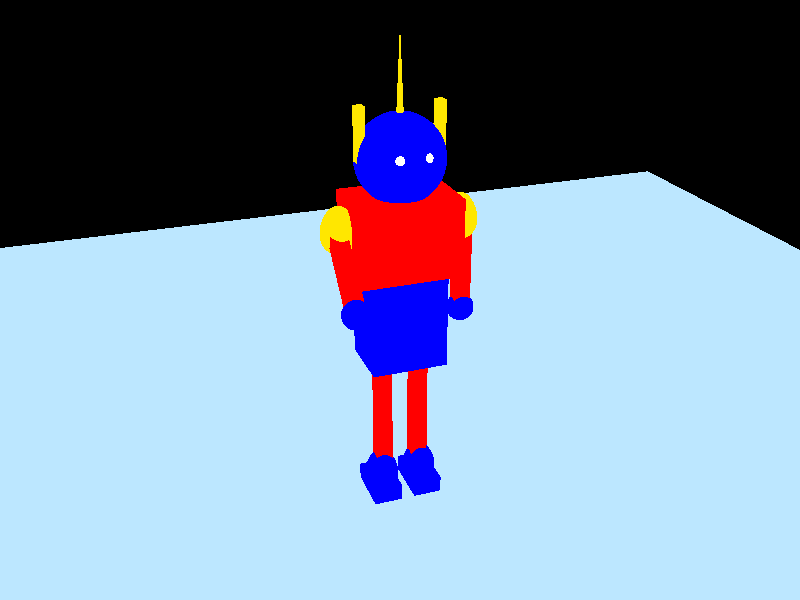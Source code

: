 #include "colors.inc"

light_source {
    <0, 70, -100>, color rgb <1, 1, 1>
}

light_source {
    <100, 70, 100>, color rgb <0.5, 0.5, 0.5>
}

camera {
    location <-5, 7, -14>
    look_at <0, 0, 0>
    angle 45
}

box {
    <-50, -22, -50>, <50, -21, 50>
    pigment { color rgb <0.5, 0.8, 1> }
    scale 0.3
    translate <0, 2.5, 0>
}

sphere {
    <0, 0, 0>, 0.75
    pigment { color rgb <0, 0, 1> }
    translate <0, 2.5, 0>
}
sphere {
    <-0.21, 0.15, -0.6>, 0.12
    pigment { color rgb <1, 1, 1> }
    translate <0, 2.5, 0>
}
sphere {
    <0.21, 0.15, -0.6>, 0.12
    pigment { color rgb <1, 1, 1> }
    translate <0, 2.5, 0>
}
box {
    <-2, 0, -0.3>, <-2.5, 3, 0.3>
    pigment { color rgb <1, 0.8, 0> }
    scale 0.3
    translate <0, 2.5, 0>
}
box {
    <2, 0, -0.3>, <2.5, 3, 0.3>
    pigment { color rgb <1, 0.8, 0>  }
    scale 0.3
    translate <0, 2.5, 0>
}

box {
    <-3, -6.5, -2>, <3, -2, 2>
    pigment { color rgb <1, 0, 0> }
    scale 0.3
    translate <0, 2.5, 0>
}
box {
    <-2.2, -12, -1.8>, <2.2, -6.5, 1.8>
    pigment { color rgb <0, 0, 1> }
    scale 0.3
    translate <0, 2.5, 0>
}

ovus {
    1, 0.7
    translate <-3.5, -4, 0>
    pigment { color rgb <1, 0.8, 0> }
    scale 0.3
    translate <0, 2.5, 0>
}
box {
    <-3.2, -4, -0.3>, <-4.2, -9, 0.3>
    pigment { color rgb <1, 0, 0>  }
    rotate <45, 0, 0>
    scale 0.3
    translate <0, 2.3, 0.8>
}
sphere {
    <-1.11, -2.4, 0>, 0.24
    pigment { color rgb <0, 0, 1>  }
    translate <0, 2.8, -1.1>
}

ovus {
    1, 0.7
    translate <3.5, -4, 0>
    pigment { color rgb <1, 0.8, 0> }
    scale 0.3
    translate <0, 2.5, 0>
}
box {
    <3.2, -4, -0.3>, <4.2, -9, 0.3>
    pigment { color rgb <1, 0, 0>  }
    scale 0.3
    translate <0, 2.5, 0>
}
sphere {
    <1.11, -2.8, 0>, 0.24
    pigment { color rgb <0, 0, 1>  }
    translate <0, 2.5, 0>
}

box {
    <-1.6, -12, -0.35>, <-0.6, -20, 0.35>
    pigment { color rgb <1, 0, 0>  }
    scale 0.3
    translate <0, 2.5, 0>
}
ovus {
    1, 0.7
    translate <-1.2, -20, 0>
    pigment { color rgb <0, 0, 1>  }
    scale 0.3
    translate <0, 2.5, 0>
}

box {
    <0.6, -12, -0.35>, <1.6, -20, 0.35>
    pigment { color rgb <1, 0, 0>  }
    scale 0.3
    translate <0, 2.5, 0>
}
ovus {
    1, 0.7
    translate <1.2, -20, 0>
    pigment { color rgb <0, 0, 1>  }
    scale 0.3
    translate <0, 2.5, 0>
}

box {
    <-2.1, -20, -1.5>, <-0.4, -21, 1.5>
    pigment { color rgb <0, 0, 1>  }
    scale 0.3
    translate <0, 2.5, 0>
}
box {
    <0.4, -21, -1.5>, <2.1, -20, 1.5>
    pigment { color rgb <0, 0, 1>  }
    scale 0.3
    translate <0, 2.5, 0>
}

cone {
    <0, 0, 0>, 0.3,
    <0, 7, 0>, 0
    pigment { color rgb <1, 0.8, 0> }
    scale 0.3
    translate <0, 2.5, 0>
}